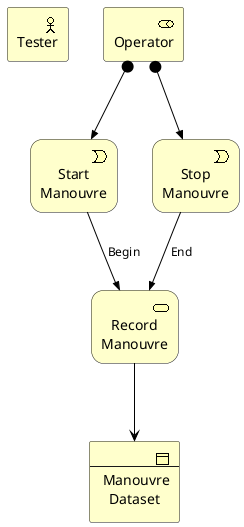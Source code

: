 @startuml Dynamics Data Acquisition System
!include <archimate/Archimate>

Business_Actor(tester, "Tester")
Business_Role(operator, "Operator")

Business_Event(startManouvre, "Start\nManouvre")
Business_Service(recordManouvre, "Record\nManouvre")
Business_Event(stopManouvre, "Stop\nManouvre")

Rel_Assignment(operator, startManouvre, "")
Rel_Assignment(operator, stopManouvre, "")
Rel_Triggering(startManouvre, recordManouvre, "Begin")
Rel_Triggering(stopManouvre, recordManouvre, "End")

Business_Object(dataset, "Manouvre\nDataset")

Rel_Serving(recordManouvre, dataset)
